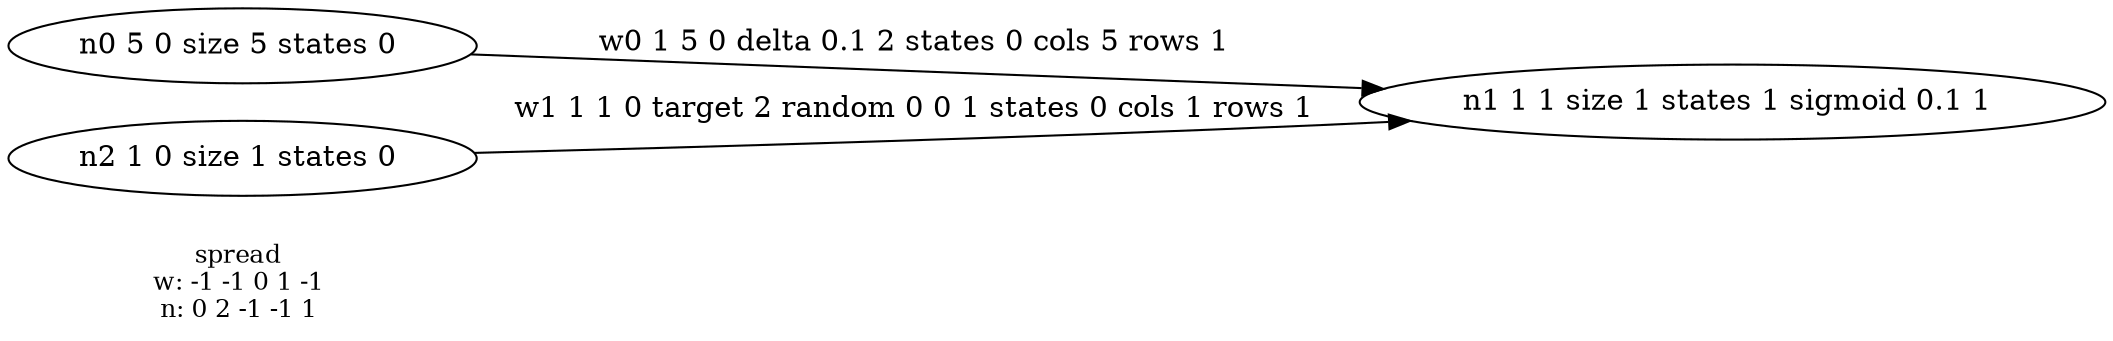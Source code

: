digraph network {
rankdir=LR
spread [label="\N \nw: -1 -1 0 1 -1 \nn: 0 2 -1 -1 1 ", fontsize=12, shape=none]
n0 [label="\N 5 0 size 5 states 0 
"]
n1 [label="\N 1 1 size 1 states 1 sigmoid 0.1 1 
"]
n2 [label="\N 1 0 size 1 states 0 
"]
n0 -> n1 [label="w0 1 5 0 delta 0.1 2 states 0 cols 5 rows 1 
"]
n2 -> n1 [label="w1 1 1 0 target 2 random 0 0 1 states 0 cols 1 rows 1 
"]
}
